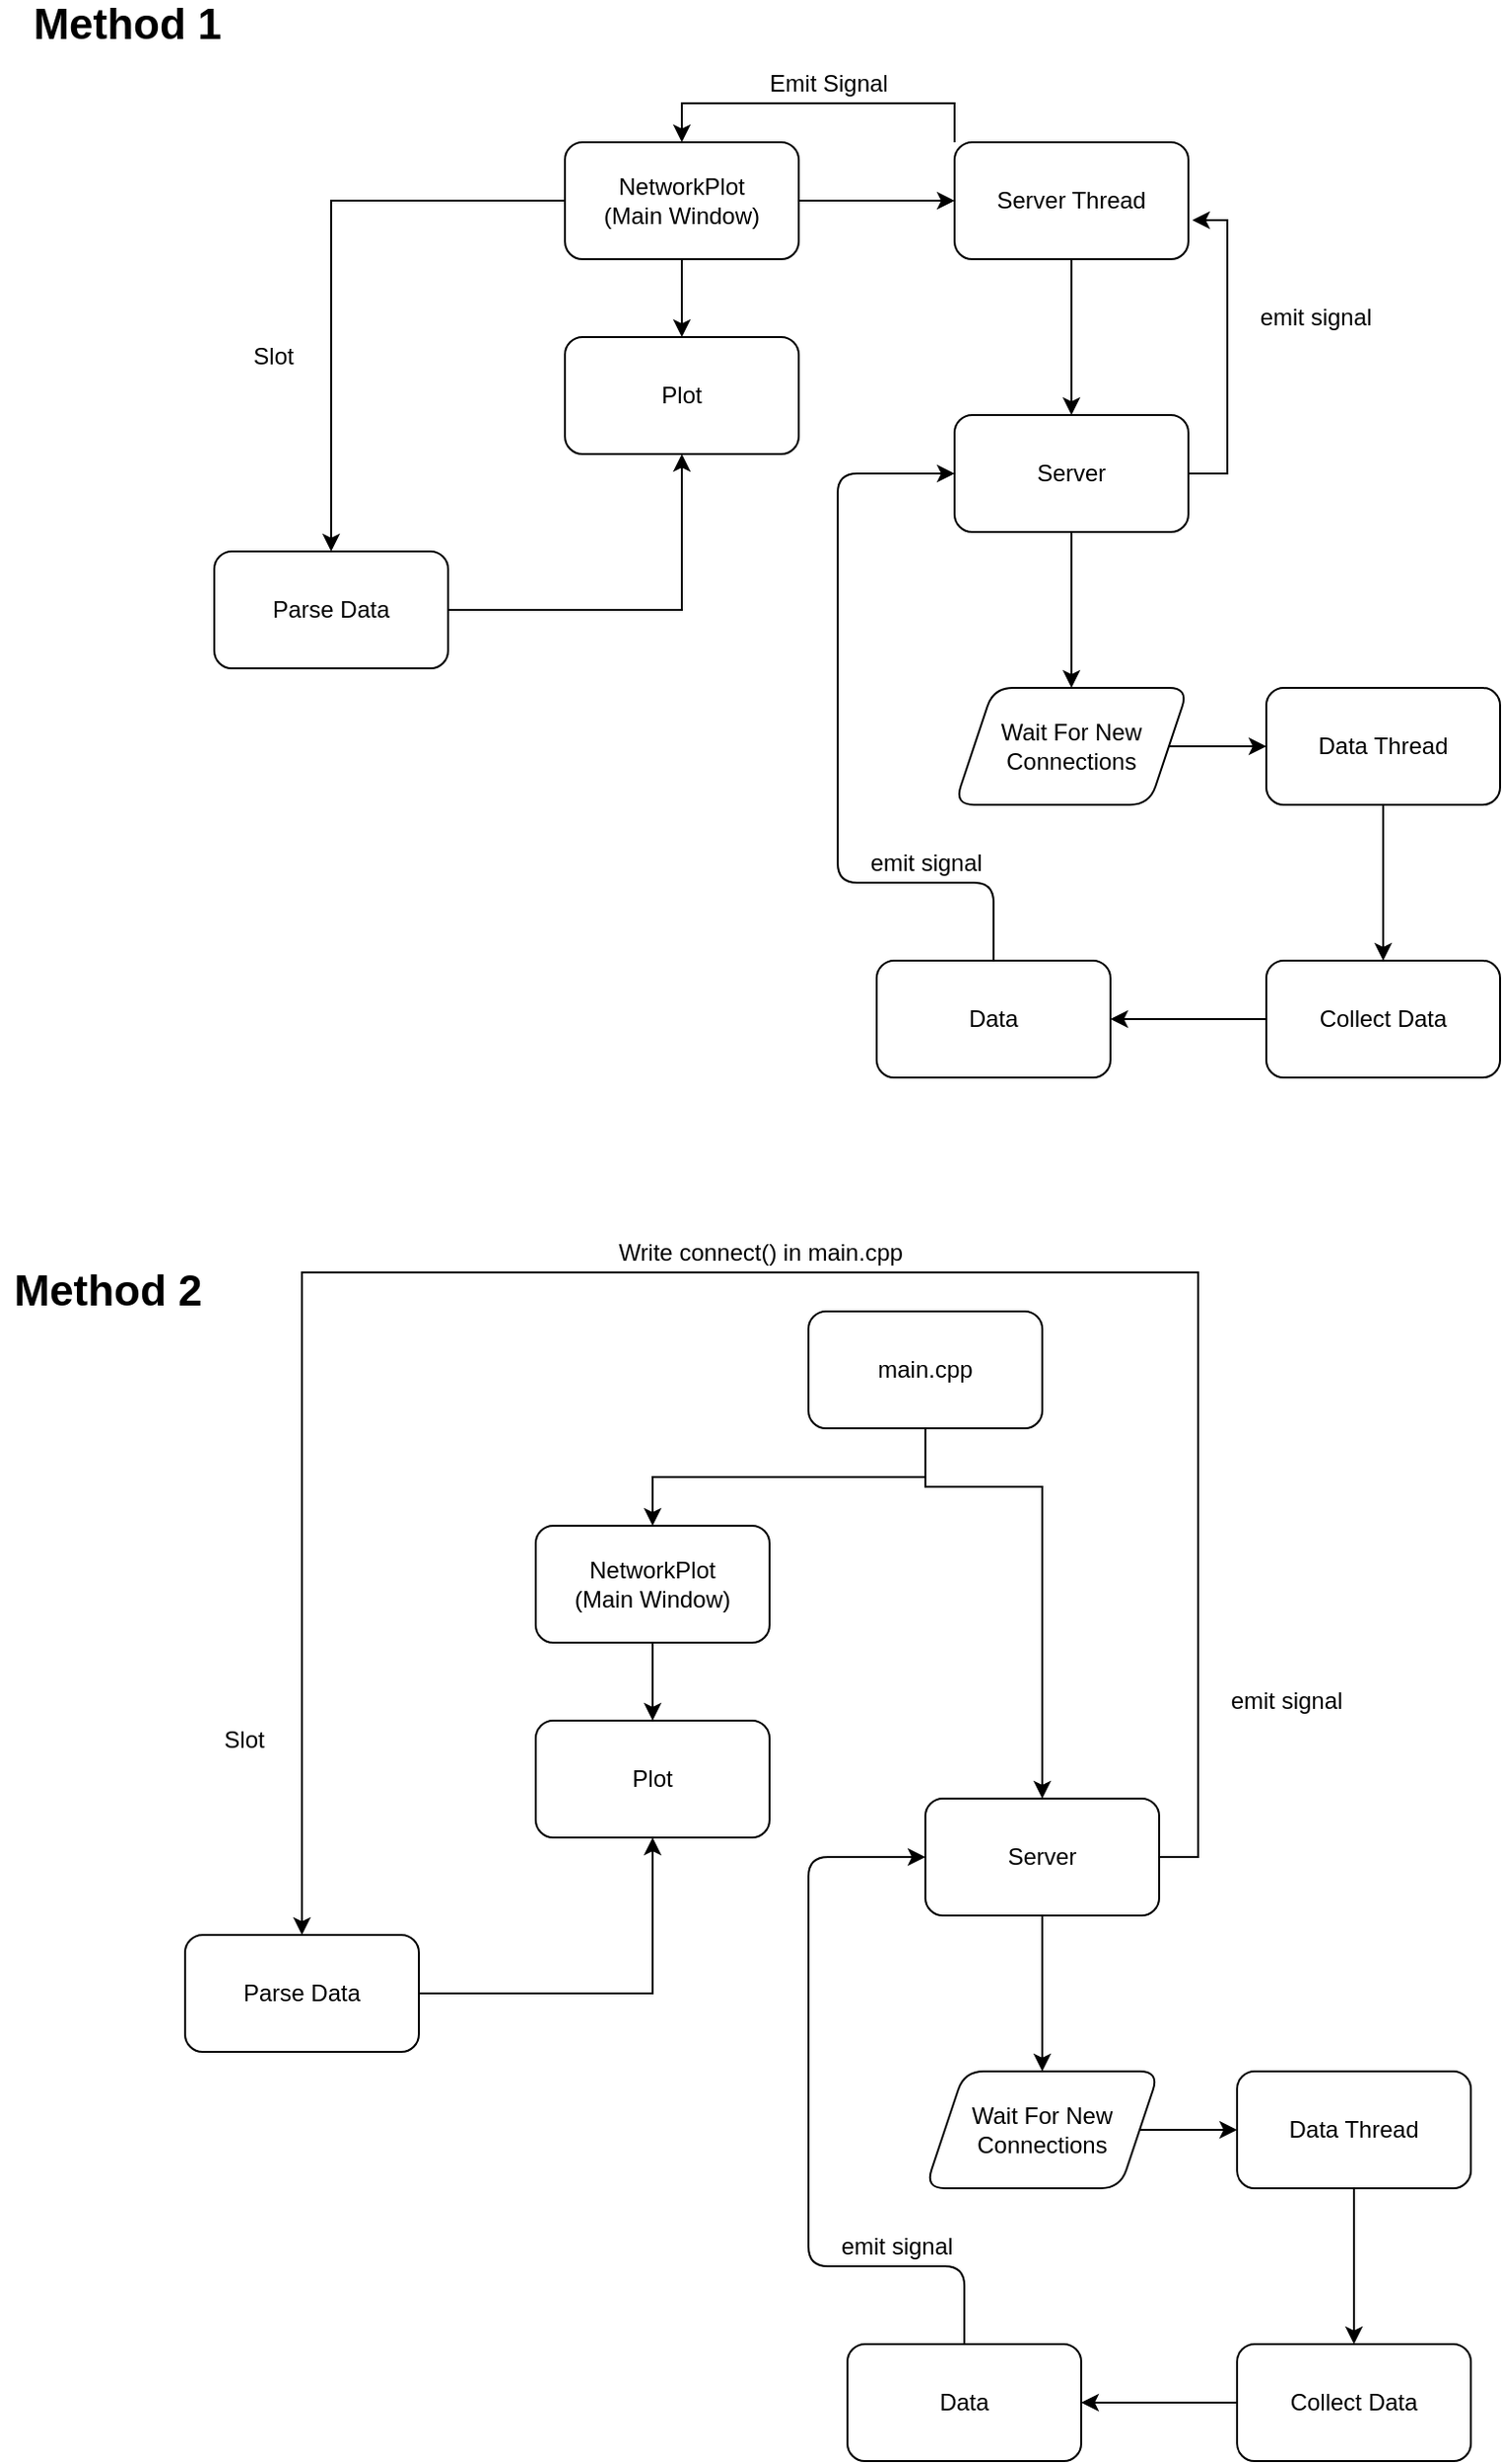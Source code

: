 
<mxfile version="14.7.1" type="device"><diagram id="PBvCwZKFJ5rQqW-tskah" name="Page-1"><mxGraphModel dx="1038" dy="524" grid="1" gridSize="10" guides="1" tooltips="1" connect="1" arrows="1" fold="1" page="1" pageScale="1" pageWidth="850" pageHeight="1100" math="0" shadow="0"><root><mxCell id="0"/><mxCell id="1" parent="0"/><mxCell id="eO3KVz19aRe_aMwZ9Veb-3" value="" style="edgeStyle=orthogonalEdgeStyle;rounded=0;orthogonalLoop=1;jettySize=auto;html=1;" parent="1" source="eO3KVz19aRe_aMwZ9Veb-1" target="eO3KVz19aRe_aMwZ9Veb-2" edge="1"><mxGeometry relative="1" as="geometry"/></mxCell><mxCell id="eO3KVz19aRe_aMwZ9Veb-13" value="" style="edgeStyle=orthogonalEdgeStyle;rounded=0;orthogonalLoop=1;jettySize=auto;html=1;" parent="1" source="eO3KVz19aRe_aMwZ9Veb-1" target="eO3KVz19aRe_aMwZ9Veb-12" edge="1"><mxGeometry relative="1" as="geometry"/></mxCell><mxCell id="eO3KVz19aRe_aMwZ9Veb-23" value="" style="edgeStyle=orthogonalEdgeStyle;rounded=0;orthogonalLoop=1;jettySize=auto;html=1;" parent="1" source="eO3KVz19aRe_aMwZ9Veb-1" target="eO3KVz19aRe_aMwZ9Veb-22" edge="1"><mxGeometry relative="1" as="geometry"/></mxCell><mxCell id="eO3KVz19aRe_aMwZ9Veb-1" value="NetworkPlot&lt;br&gt;(Main Window)" style="rounded=1;whiteSpace=wrap;html=1;" parent="1" vertex="1"><mxGeometry x="330" y="110" width="120" height="60" as="geometry"/></mxCell><mxCell id="eO3KVz19aRe_aMwZ9Veb-5" value="" style="edgeStyle=orthogonalEdgeStyle;rounded=0;orthogonalLoop=1;jettySize=auto;html=1;" parent="1" source="eO3KVz19aRe_aMwZ9Veb-2" target="eO3KVz19aRe_aMwZ9Veb-4" edge="1"><mxGeometry relative="1" as="geometry"/></mxCell><mxCell id="eO3KVz19aRe_aMwZ9Veb-20" style="edgeStyle=orthogonalEdgeStyle;rounded=0;orthogonalLoop=1;jettySize=auto;html=1;exitX=0;exitY=0;exitDx=0;exitDy=0;entryX=0.5;entryY=0;entryDx=0;entryDy=0;" parent="1" source="eO3KVz19aRe_aMwZ9Veb-2" target="eO3KVz19aRe_aMwZ9Veb-1" edge="1"><mxGeometry relative="1" as="geometry"/></mxCell><mxCell id="eO3KVz19aRe_aMwZ9Veb-2" value="Server Thread" style="whiteSpace=wrap;html=1;rounded=1;" parent="1" vertex="1"><mxGeometry x="530" y="110" width="120" height="60" as="geometry"/></mxCell><mxCell id="eO3KVz19aRe_aMwZ9Veb-7" value="" style="edgeStyle=orthogonalEdgeStyle;rounded=0;orthogonalLoop=1;jettySize=auto;html=1;" parent="1" source="eO3KVz19aRe_aMwZ9Veb-4" target="eO3KVz19aRe_aMwZ9Veb-6" edge="1"><mxGeometry relative="1" as="geometry"/></mxCell><mxCell id="eO3KVz19aRe_aMwZ9Veb-18" style="edgeStyle=orthogonalEdgeStyle;rounded=0;orthogonalLoop=1;jettySize=auto;html=1;exitX=1;exitY=0.5;exitDx=0;exitDy=0;" parent="1" source="eO3KVz19aRe_aMwZ9Veb-4" edge="1"><mxGeometry relative="1" as="geometry"><mxPoint x="652" y="150" as="targetPoint"/><Array as="points"><mxPoint x="670" y="280"/><mxPoint x="670" y="150"/></Array></mxGeometry></mxCell><mxCell id="eO3KVz19aRe_aMwZ9Veb-4" value="Server" style="whiteSpace=wrap;html=1;rounded=1;" parent="1" vertex="1"><mxGeometry x="530" y="250" width="120" height="60" as="geometry"/></mxCell><mxCell id="eO3KVz19aRe_aMwZ9Veb-9" value="" style="edgeStyle=orthogonalEdgeStyle;rounded=0;orthogonalLoop=1;jettySize=auto;html=1;" parent="1" source="eO3KVz19aRe_aMwZ9Veb-6" target="eO3KVz19aRe_aMwZ9Veb-8" edge="1"><mxGeometry relative="1" as="geometry"/></mxCell><mxCell id="eO3KVz19aRe_aMwZ9Veb-6" value="Wait For New Connections" style="shape=parallelogram;perimeter=parallelogramPerimeter;whiteSpace=wrap;html=1;fixedSize=1;rounded=1;" parent="1" vertex="1"><mxGeometry x="530" y="390" width="120" height="60" as="geometry"/></mxCell><mxCell id="eO3KVz19aRe_aMwZ9Veb-11" value="" style="edgeStyle=orthogonalEdgeStyle;rounded=0;orthogonalLoop=1;jettySize=auto;html=1;" parent="1" source="eO3KVz19aRe_aMwZ9Veb-8" target="eO3KVz19aRe_aMwZ9Veb-10" edge="1"><mxGeometry relative="1" as="geometry"/></mxCell><mxCell id="eO3KVz19aRe_aMwZ9Veb-8" value="Data Thread" style="rounded=1;whiteSpace=wrap;html=1;" parent="1" vertex="1"><mxGeometry x="690" y="390" width="120" height="60" as="geometry"/></mxCell><mxCell id="eO3KVz19aRe_aMwZ9Veb-15" value="" style="edgeStyle=orthogonalEdgeStyle;rounded=0;orthogonalLoop=1;jettySize=auto;html=1;" parent="1" source="eO3KVz19aRe_aMwZ9Veb-10" target="eO3KVz19aRe_aMwZ9Veb-14" edge="1"><mxGeometry relative="1" as="geometry"/></mxCell><mxCell id="eO3KVz19aRe_aMwZ9Veb-10" value="Collect Data" style="whiteSpace=wrap;html=1;rounded=1;" parent="1" vertex="1"><mxGeometry x="690" y="530" width="120" height="60" as="geometry"/></mxCell><mxCell id="eO3KVz19aRe_aMwZ9Veb-12" value="Plot" style="rounded=1;whiteSpace=wrap;html=1;" parent="1" vertex="1"><mxGeometry x="330" y="210" width="120" height="60" as="geometry"/></mxCell><mxCell id="eO3KVz19aRe_aMwZ9Veb-14" value="Data" style="whiteSpace=wrap;html=1;rounded=1;" parent="1" vertex="1"><mxGeometry x="490" y="530" width="120" height="60" as="geometry"/></mxCell><mxCell id="eO3KVz19aRe_aMwZ9Veb-16" value="" style="endArrow=classic;html=1;exitX=0.5;exitY=0;exitDx=0;exitDy=0;entryX=0;entryY=0.5;entryDx=0;entryDy=0;" parent="1" source="eO3KVz19aRe_aMwZ9Veb-14" target="eO3KVz19aRe_aMwZ9Veb-4" edge="1"><mxGeometry width="50" height="50" relative="1" as="geometry"><mxPoint x="400" y="530" as="sourcePoint"/><mxPoint x="450" y="480" as="targetPoint"/><Array as="points"><mxPoint x="550" y="490"/><mxPoint x="470" y="490"/><mxPoint x="470" y="280"/></Array></mxGeometry></mxCell><mxCell id="eO3KVz19aRe_aMwZ9Veb-17" value="emit signal" style="text;html=1;align=center;verticalAlign=middle;resizable=0;points=[];autosize=1;strokeColor=none;" parent="1" vertex="1"><mxGeometry x="480" y="470" width="70" height="20" as="geometry"/></mxCell><mxCell id="eO3KVz19aRe_aMwZ9Veb-19" value="emit signal" style="text;html=1;align=center;verticalAlign=middle;resizable=0;points=[];autosize=1;strokeColor=none;" parent="1" vertex="1"><mxGeometry x="680" y="190" width="70" height="20" as="geometry"/></mxCell><mxCell id="eO3KVz19aRe_aMwZ9Veb-21" value="Emit Signal" style="text;html=1;align=center;verticalAlign=middle;resizable=0;points=[];autosize=1;strokeColor=none;" parent="1" vertex="1"><mxGeometry x="425" y="70" width="80" height="20" as="geometry"/></mxCell><mxCell id="eO3KVz19aRe_aMwZ9Veb-25" style="edgeStyle=orthogonalEdgeStyle;rounded=0;orthogonalLoop=1;jettySize=auto;html=1;exitX=1;exitY=0.5;exitDx=0;exitDy=0;entryX=0.5;entryY=1;entryDx=0;entryDy=0;" parent="1" source="eO3KVz19aRe_aMwZ9Veb-22" target="eO3KVz19aRe_aMwZ9Veb-12" edge="1"><mxGeometry relative="1" as="geometry"/></mxCell><mxCell id="eO3KVz19aRe_aMwZ9Veb-22" value="Parse Data&lt;br&gt;" style="whiteSpace=wrap;html=1;rounded=1;" parent="1" vertex="1"><mxGeometry x="150" y="320" width="120" height="60" as="geometry"/></mxCell><mxCell id="eO3KVz19aRe_aMwZ9Veb-24" value="Slot" style="text;html=1;align=center;verticalAlign=middle;resizable=0;points=[];autosize=1;strokeColor=none;" parent="1" vertex="1"><mxGeometry x="160" y="210" width="40" height="20" as="geometry"/></mxCell><mxCell id="bSgu32k1Lv0w32HSybrP-1" value="&lt;font style=&quot;font-size: 22px&quot;&gt;&lt;b&gt;Method 1&lt;br&gt;&lt;/b&gt;&lt;/font&gt;" style="text;html=1;align=center;verticalAlign=middle;resizable=0;points=[];autosize=1;strokeColor=none;" vertex="1" parent="1"><mxGeometry x="50" y="40" width="110" height="20" as="geometry"/></mxCell><mxCell id="bSgu32k1Lv0w32HSybrP-2" value="&lt;font style=&quot;font-size: 22px&quot;&gt;&lt;b&gt;Method 2&lt;br&gt;&lt;/b&gt;&lt;/font&gt;" style="text;html=1;align=center;verticalAlign=middle;resizable=0;points=[];autosize=1;strokeColor=none;" vertex="1" parent="1"><mxGeometry x="40" y="690" width="110" height="20" as="geometry"/></mxCell><mxCell id="bSgu32k1Lv0w32HSybrP-4" value="" style="edgeStyle=orthogonalEdgeStyle;rounded=0;orthogonalLoop=1;jettySize=auto;html=1;" edge="1" parent="1" source="bSgu32k1Lv0w32HSybrP-6" target="bSgu32k1Lv0w32HSybrP-19"><mxGeometry relative="1" as="geometry"/></mxCell><mxCell id="bSgu32k1Lv0w32HSybrP-6" value="NetworkPlot&lt;br&gt;(Main Window)" style="rounded=1;whiteSpace=wrap;html=1;" vertex="1" parent="1"><mxGeometry x="315" y="820" width="120" height="60" as="geometry"/></mxCell><mxCell id="bSgu32k1Lv0w32HSybrP-7" value="" style="edgeStyle=orthogonalEdgeStyle;rounded=0;orthogonalLoop=1;jettySize=auto;html=1;exitX=0.5;exitY=1;exitDx=0;exitDy=0;" edge="1" parent="1" source="bSgu32k1Lv0w32HSybrP-27" target="bSgu32k1Lv0w32HSybrP-12"><mxGeometry relative="1" as="geometry"><mxPoint x="575" y="880" as="sourcePoint"/><Array as="points"><mxPoint x="515" y="800"/><mxPoint x="575" y="800"/></Array></mxGeometry></mxCell><mxCell id="bSgu32k1Lv0w32HSybrP-10" value="" style="edgeStyle=orthogonalEdgeStyle;rounded=0;orthogonalLoop=1;jettySize=auto;html=1;" edge="1" parent="1" source="bSgu32k1Lv0w32HSybrP-12" target="bSgu32k1Lv0w32HSybrP-14"><mxGeometry relative="1" as="geometry"/></mxCell><mxCell id="bSgu32k1Lv0w32HSybrP-30" style="edgeStyle=orthogonalEdgeStyle;rounded=0;orthogonalLoop=1;jettySize=auto;html=1;exitX=1;exitY=0.5;exitDx=0;exitDy=0;entryX=0.5;entryY=0;entryDx=0;entryDy=0;" edge="1" parent="1" source="bSgu32k1Lv0w32HSybrP-12" target="bSgu32k1Lv0w32HSybrP-25"><mxGeometry relative="1" as="geometry"><Array as="points"><mxPoint x="655" y="990"/><mxPoint x="655" y="690"/><mxPoint x="195" y="690"/></Array></mxGeometry></mxCell><mxCell id="bSgu32k1Lv0w32HSybrP-12" value="Server" style="whiteSpace=wrap;html=1;rounded=1;" vertex="1" parent="1"><mxGeometry x="515" y="960" width="120" height="60" as="geometry"/></mxCell><mxCell id="bSgu32k1Lv0w32HSybrP-13" value="" style="edgeStyle=orthogonalEdgeStyle;rounded=0;orthogonalLoop=1;jettySize=auto;html=1;" edge="1" parent="1" source="bSgu32k1Lv0w32HSybrP-14" target="bSgu32k1Lv0w32HSybrP-16"><mxGeometry relative="1" as="geometry"/></mxCell><mxCell id="bSgu32k1Lv0w32HSybrP-14" value="Wait For New Connections" style="shape=parallelogram;perimeter=parallelogramPerimeter;whiteSpace=wrap;html=1;fixedSize=1;rounded=1;" vertex="1" parent="1"><mxGeometry x="515" y="1100" width="120" height="60" as="geometry"/></mxCell><mxCell id="bSgu32k1Lv0w32HSybrP-15" value="" style="edgeStyle=orthogonalEdgeStyle;rounded=0;orthogonalLoop=1;jettySize=auto;html=1;" edge="1" parent="1" source="bSgu32k1Lv0w32HSybrP-16" target="bSgu32k1Lv0w32HSybrP-18"><mxGeometry relative="1" as="geometry"/></mxCell><mxCell id="bSgu32k1Lv0w32HSybrP-16" value="Data Thread" style="rounded=1;whiteSpace=wrap;html=1;" vertex="1" parent="1"><mxGeometry x="675" y="1100" width="120" height="60" as="geometry"/></mxCell><mxCell id="bSgu32k1Lv0w32HSybrP-17" value="" style="edgeStyle=orthogonalEdgeStyle;rounded=0;orthogonalLoop=1;jettySize=auto;html=1;" edge="1" parent="1" source="bSgu32k1Lv0w32HSybrP-18" target="bSgu32k1Lv0w32HSybrP-20"><mxGeometry relative="1" as="geometry"/></mxCell><mxCell id="bSgu32k1Lv0w32HSybrP-18" value="Collect Data" style="whiteSpace=wrap;html=1;rounded=1;" vertex="1" parent="1"><mxGeometry x="675" y="1240" width="120" height="60" as="geometry"/></mxCell><mxCell id="bSgu32k1Lv0w32HSybrP-19" value="Plot" style="rounded=1;whiteSpace=wrap;html=1;" vertex="1" parent="1"><mxGeometry x="315" y="920" width="120" height="60" as="geometry"/></mxCell><mxCell id="bSgu32k1Lv0w32HSybrP-20" value="Data" style="whiteSpace=wrap;html=1;rounded=1;" vertex="1" parent="1"><mxGeometry x="475" y="1240" width="120" height="60" as="geometry"/></mxCell><mxCell id="bSgu32k1Lv0w32HSybrP-21" value="" style="endArrow=classic;html=1;exitX=0.5;exitY=0;exitDx=0;exitDy=0;entryX=0;entryY=0.5;entryDx=0;entryDy=0;" edge="1" parent="1" source="bSgu32k1Lv0w32HSybrP-20" target="bSgu32k1Lv0w32HSybrP-12"><mxGeometry width="50" height="50" relative="1" as="geometry"><mxPoint x="385" y="1240" as="sourcePoint"/><mxPoint x="435" y="1190" as="targetPoint"/><Array as="points"><mxPoint x="535" y="1200"/><mxPoint x="455" y="1200"/><mxPoint x="455" y="990"/></Array></mxGeometry></mxCell><mxCell id="bSgu32k1Lv0w32HSybrP-22" value="emit signal" style="text;html=1;align=center;verticalAlign=middle;resizable=0;points=[];autosize=1;strokeColor=none;" vertex="1" parent="1"><mxGeometry x="465" y="1180" width="70" height="20" as="geometry"/></mxCell><mxCell id="bSgu32k1Lv0w32HSybrP-23" value="emit signal" style="text;html=1;align=center;verticalAlign=middle;resizable=0;points=[];autosize=1;strokeColor=none;" vertex="1" parent="1"><mxGeometry x="665" y="900" width="70" height="20" as="geometry"/></mxCell><mxCell id="bSgu32k1Lv0w32HSybrP-24" style="edgeStyle=orthogonalEdgeStyle;rounded=0;orthogonalLoop=1;jettySize=auto;html=1;exitX=1;exitY=0.5;exitDx=0;exitDy=0;entryX=0.5;entryY=1;entryDx=0;entryDy=0;" edge="1" parent="1" source="bSgu32k1Lv0w32HSybrP-25" target="bSgu32k1Lv0w32HSybrP-19"><mxGeometry relative="1" as="geometry"/></mxCell><mxCell id="bSgu32k1Lv0w32HSybrP-25" value="Parse Data&lt;br&gt;" style="whiteSpace=wrap;html=1;rounded=1;" vertex="1" parent="1"><mxGeometry x="135" y="1030" width="120" height="60" as="geometry"/></mxCell><mxCell id="bSgu32k1Lv0w32HSybrP-26" value="Slot" style="text;html=1;align=center;verticalAlign=middle;resizable=0;points=[];autosize=1;strokeColor=none;" vertex="1" parent="1"><mxGeometry x="145" y="920" width="40" height="20" as="geometry"/></mxCell><mxCell id="bSgu32k1Lv0w32HSybrP-28" style="edgeStyle=orthogonalEdgeStyle;rounded=0;orthogonalLoop=1;jettySize=auto;html=1;exitX=0.5;exitY=1;exitDx=0;exitDy=0;entryX=0.5;entryY=0;entryDx=0;entryDy=0;" edge="1" parent="1" source="bSgu32k1Lv0w32HSybrP-27" target="bSgu32k1Lv0w32HSybrP-6"><mxGeometry relative="1" as="geometry"/></mxCell><mxCell id="bSgu32k1Lv0w32HSybrP-27" value="main.cpp" style="rounded=1;whiteSpace=wrap;html=1;" vertex="1" parent="1"><mxGeometry x="455" y="710" width="120" height="60" as="geometry"/></mxCell><mxCell id="bSgu32k1Lv0w32HSybrP-31" value="Write connect() in main.cpp" style="text;html=1;align=center;verticalAlign=middle;resizable=0;points=[];autosize=1;strokeColor=none;" vertex="1" parent="1"><mxGeometry x="350" y="670" width="160" height="20" as="geometry"/></mxCell></root></mxGraphModel></diagram></mxfile>

